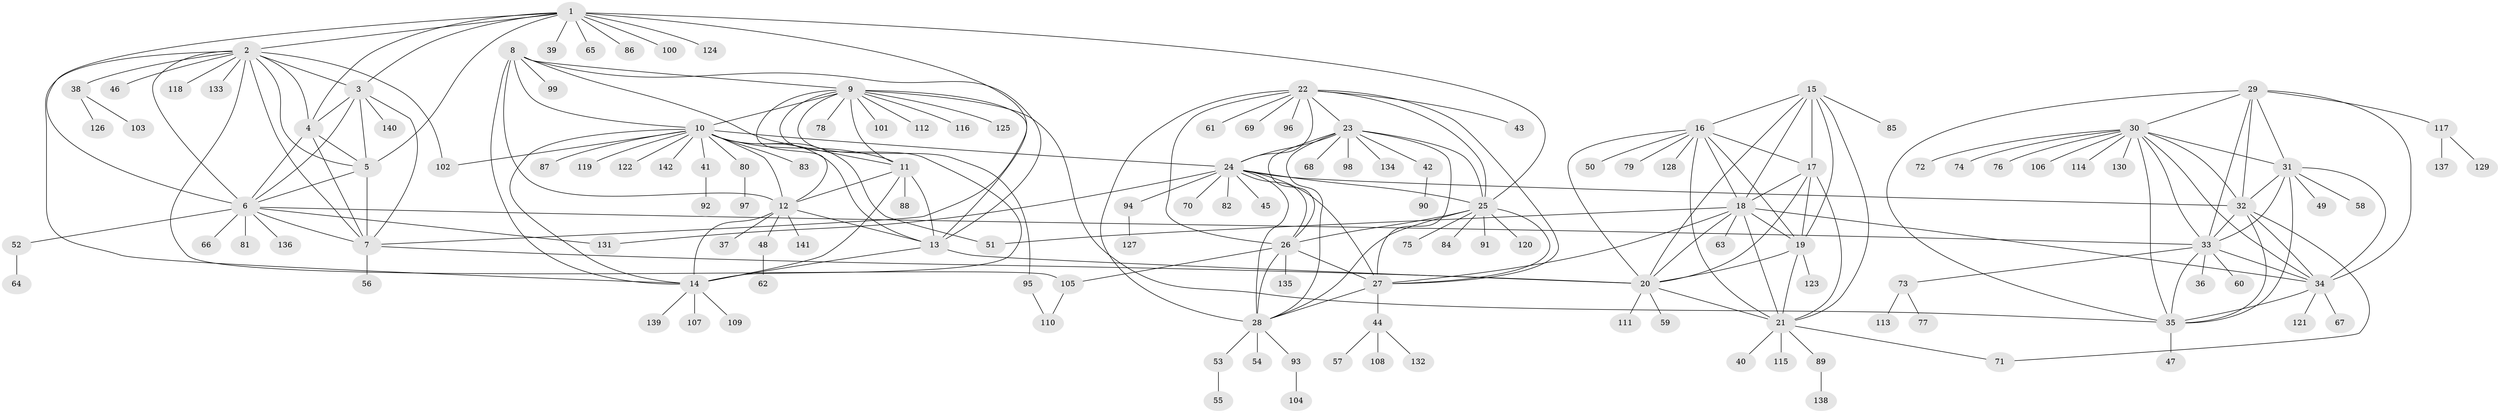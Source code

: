// Generated by graph-tools (version 1.1) at 2025/50/03/09/25 03:50:38]
// undirected, 142 vertices, 228 edges
graph export_dot {
graph [start="1"]
  node [color=gray90,style=filled];
  1;
  2;
  3;
  4;
  5;
  6;
  7;
  8;
  9;
  10;
  11;
  12;
  13;
  14;
  15;
  16;
  17;
  18;
  19;
  20;
  21;
  22;
  23;
  24;
  25;
  26;
  27;
  28;
  29;
  30;
  31;
  32;
  33;
  34;
  35;
  36;
  37;
  38;
  39;
  40;
  41;
  42;
  43;
  44;
  45;
  46;
  47;
  48;
  49;
  50;
  51;
  52;
  53;
  54;
  55;
  56;
  57;
  58;
  59;
  60;
  61;
  62;
  63;
  64;
  65;
  66;
  67;
  68;
  69;
  70;
  71;
  72;
  73;
  74;
  75;
  76;
  77;
  78;
  79;
  80;
  81;
  82;
  83;
  84;
  85;
  86;
  87;
  88;
  89;
  90;
  91;
  92;
  93;
  94;
  95;
  96;
  97;
  98;
  99;
  100;
  101;
  102;
  103;
  104;
  105;
  106;
  107;
  108;
  109;
  110;
  111;
  112;
  113;
  114;
  115;
  116;
  117;
  118;
  119;
  120;
  121;
  122;
  123;
  124;
  125;
  126;
  127;
  128;
  129;
  130;
  131;
  132;
  133;
  134;
  135;
  136;
  137;
  138;
  139;
  140;
  141;
  142;
  1 -- 2;
  1 -- 3;
  1 -- 4;
  1 -- 5;
  1 -- 6;
  1 -- 7;
  1 -- 25;
  1 -- 39;
  1 -- 65;
  1 -- 86;
  1 -- 100;
  1 -- 124;
  2 -- 3;
  2 -- 4;
  2 -- 5;
  2 -- 6;
  2 -- 7;
  2 -- 14;
  2 -- 38;
  2 -- 46;
  2 -- 102;
  2 -- 105;
  2 -- 118;
  2 -- 133;
  3 -- 4;
  3 -- 5;
  3 -- 6;
  3 -- 7;
  3 -- 140;
  4 -- 5;
  4 -- 6;
  4 -- 7;
  5 -- 6;
  5 -- 7;
  6 -- 7;
  6 -- 33;
  6 -- 52;
  6 -- 66;
  6 -- 81;
  6 -- 131;
  6 -- 136;
  7 -- 20;
  7 -- 56;
  8 -- 9;
  8 -- 10;
  8 -- 11;
  8 -- 12;
  8 -- 13;
  8 -- 14;
  8 -- 99;
  9 -- 10;
  9 -- 11;
  9 -- 12;
  9 -- 13;
  9 -- 14;
  9 -- 35;
  9 -- 78;
  9 -- 95;
  9 -- 101;
  9 -- 112;
  9 -- 116;
  9 -- 125;
  10 -- 11;
  10 -- 12;
  10 -- 13;
  10 -- 14;
  10 -- 24;
  10 -- 41;
  10 -- 51;
  10 -- 80;
  10 -- 83;
  10 -- 87;
  10 -- 102;
  10 -- 119;
  10 -- 122;
  10 -- 142;
  11 -- 12;
  11 -- 13;
  11 -- 14;
  11 -- 88;
  12 -- 13;
  12 -- 14;
  12 -- 37;
  12 -- 48;
  12 -- 141;
  13 -- 14;
  13 -- 20;
  14 -- 107;
  14 -- 109;
  14 -- 139;
  15 -- 16;
  15 -- 17;
  15 -- 18;
  15 -- 19;
  15 -- 20;
  15 -- 21;
  15 -- 85;
  16 -- 17;
  16 -- 18;
  16 -- 19;
  16 -- 20;
  16 -- 21;
  16 -- 50;
  16 -- 79;
  16 -- 128;
  17 -- 18;
  17 -- 19;
  17 -- 20;
  17 -- 21;
  18 -- 19;
  18 -- 20;
  18 -- 21;
  18 -- 27;
  18 -- 34;
  18 -- 51;
  18 -- 63;
  19 -- 20;
  19 -- 21;
  19 -- 123;
  20 -- 21;
  20 -- 59;
  20 -- 111;
  21 -- 40;
  21 -- 71;
  21 -- 89;
  21 -- 115;
  22 -- 23;
  22 -- 24;
  22 -- 25;
  22 -- 26;
  22 -- 27;
  22 -- 28;
  22 -- 43;
  22 -- 61;
  22 -- 69;
  22 -- 96;
  23 -- 24;
  23 -- 25;
  23 -- 26;
  23 -- 27;
  23 -- 28;
  23 -- 42;
  23 -- 68;
  23 -- 98;
  23 -- 134;
  24 -- 25;
  24 -- 26;
  24 -- 27;
  24 -- 28;
  24 -- 32;
  24 -- 45;
  24 -- 70;
  24 -- 82;
  24 -- 94;
  24 -- 131;
  25 -- 26;
  25 -- 27;
  25 -- 28;
  25 -- 75;
  25 -- 84;
  25 -- 91;
  25 -- 120;
  26 -- 27;
  26 -- 28;
  26 -- 105;
  26 -- 135;
  27 -- 28;
  27 -- 44;
  28 -- 53;
  28 -- 54;
  28 -- 93;
  29 -- 30;
  29 -- 31;
  29 -- 32;
  29 -- 33;
  29 -- 34;
  29 -- 35;
  29 -- 117;
  30 -- 31;
  30 -- 32;
  30 -- 33;
  30 -- 34;
  30 -- 35;
  30 -- 72;
  30 -- 74;
  30 -- 76;
  30 -- 106;
  30 -- 114;
  30 -- 130;
  31 -- 32;
  31 -- 33;
  31 -- 34;
  31 -- 35;
  31 -- 49;
  31 -- 58;
  32 -- 33;
  32 -- 34;
  32 -- 35;
  32 -- 71;
  33 -- 34;
  33 -- 35;
  33 -- 36;
  33 -- 60;
  33 -- 73;
  34 -- 35;
  34 -- 67;
  34 -- 121;
  35 -- 47;
  38 -- 103;
  38 -- 126;
  41 -- 92;
  42 -- 90;
  44 -- 57;
  44 -- 108;
  44 -- 132;
  48 -- 62;
  52 -- 64;
  53 -- 55;
  73 -- 77;
  73 -- 113;
  80 -- 97;
  89 -- 138;
  93 -- 104;
  94 -- 127;
  95 -- 110;
  105 -- 110;
  117 -- 129;
  117 -- 137;
}
